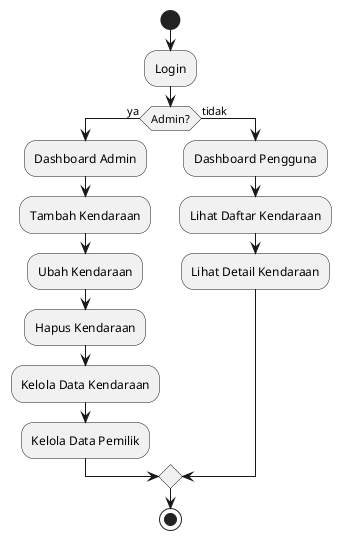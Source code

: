 @startuml flowchart
start

:Login;
if (Admin?) then (ya)
  :Dashboard Admin;
  :Tambah Kendaraan;
  :Ubah Kendaraan;
  :Hapus Kendaraan;
  :Kelola Data Kendaraan;
  :Kelola Data Pemilik;
else (tidak)
  :Dashboard Pengguna;
  :Lihat Daftar Kendaraan;
  :Lihat Detail Kendaraan;
endif

stop
@enduml